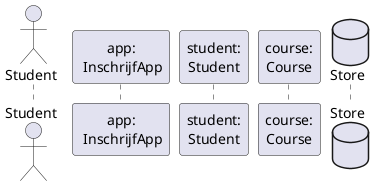 @startuml

autonumber

actor Student
participant "app:\n InschrijfApp" as app
participant "student:\nStudent" as student
participant "course:\nCourse" as course
database Store



@enduml